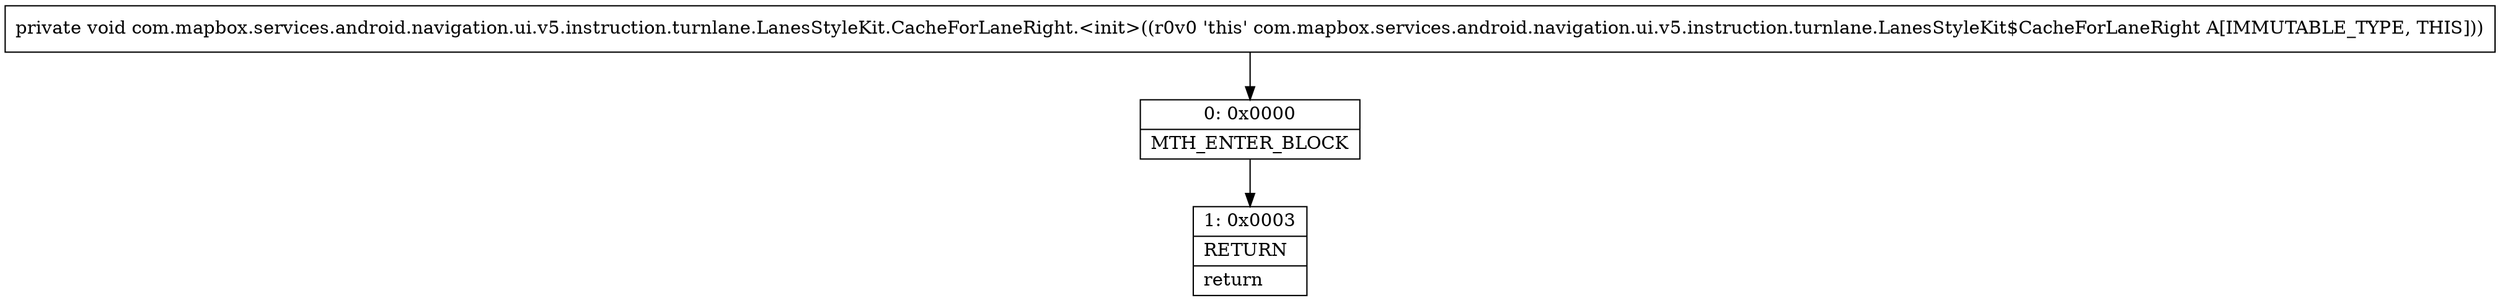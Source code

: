 digraph "CFG forcom.mapbox.services.android.navigation.ui.v5.instruction.turnlane.LanesStyleKit.CacheForLaneRight.\<init\>()V" {
Node_0 [shape=record,label="{0\:\ 0x0000|MTH_ENTER_BLOCK\l}"];
Node_1 [shape=record,label="{1\:\ 0x0003|RETURN\l|return\l}"];
MethodNode[shape=record,label="{private void com.mapbox.services.android.navigation.ui.v5.instruction.turnlane.LanesStyleKit.CacheForLaneRight.\<init\>((r0v0 'this' com.mapbox.services.android.navigation.ui.v5.instruction.turnlane.LanesStyleKit$CacheForLaneRight A[IMMUTABLE_TYPE, THIS])) }"];
MethodNode -> Node_0;
Node_0 -> Node_1;
}

